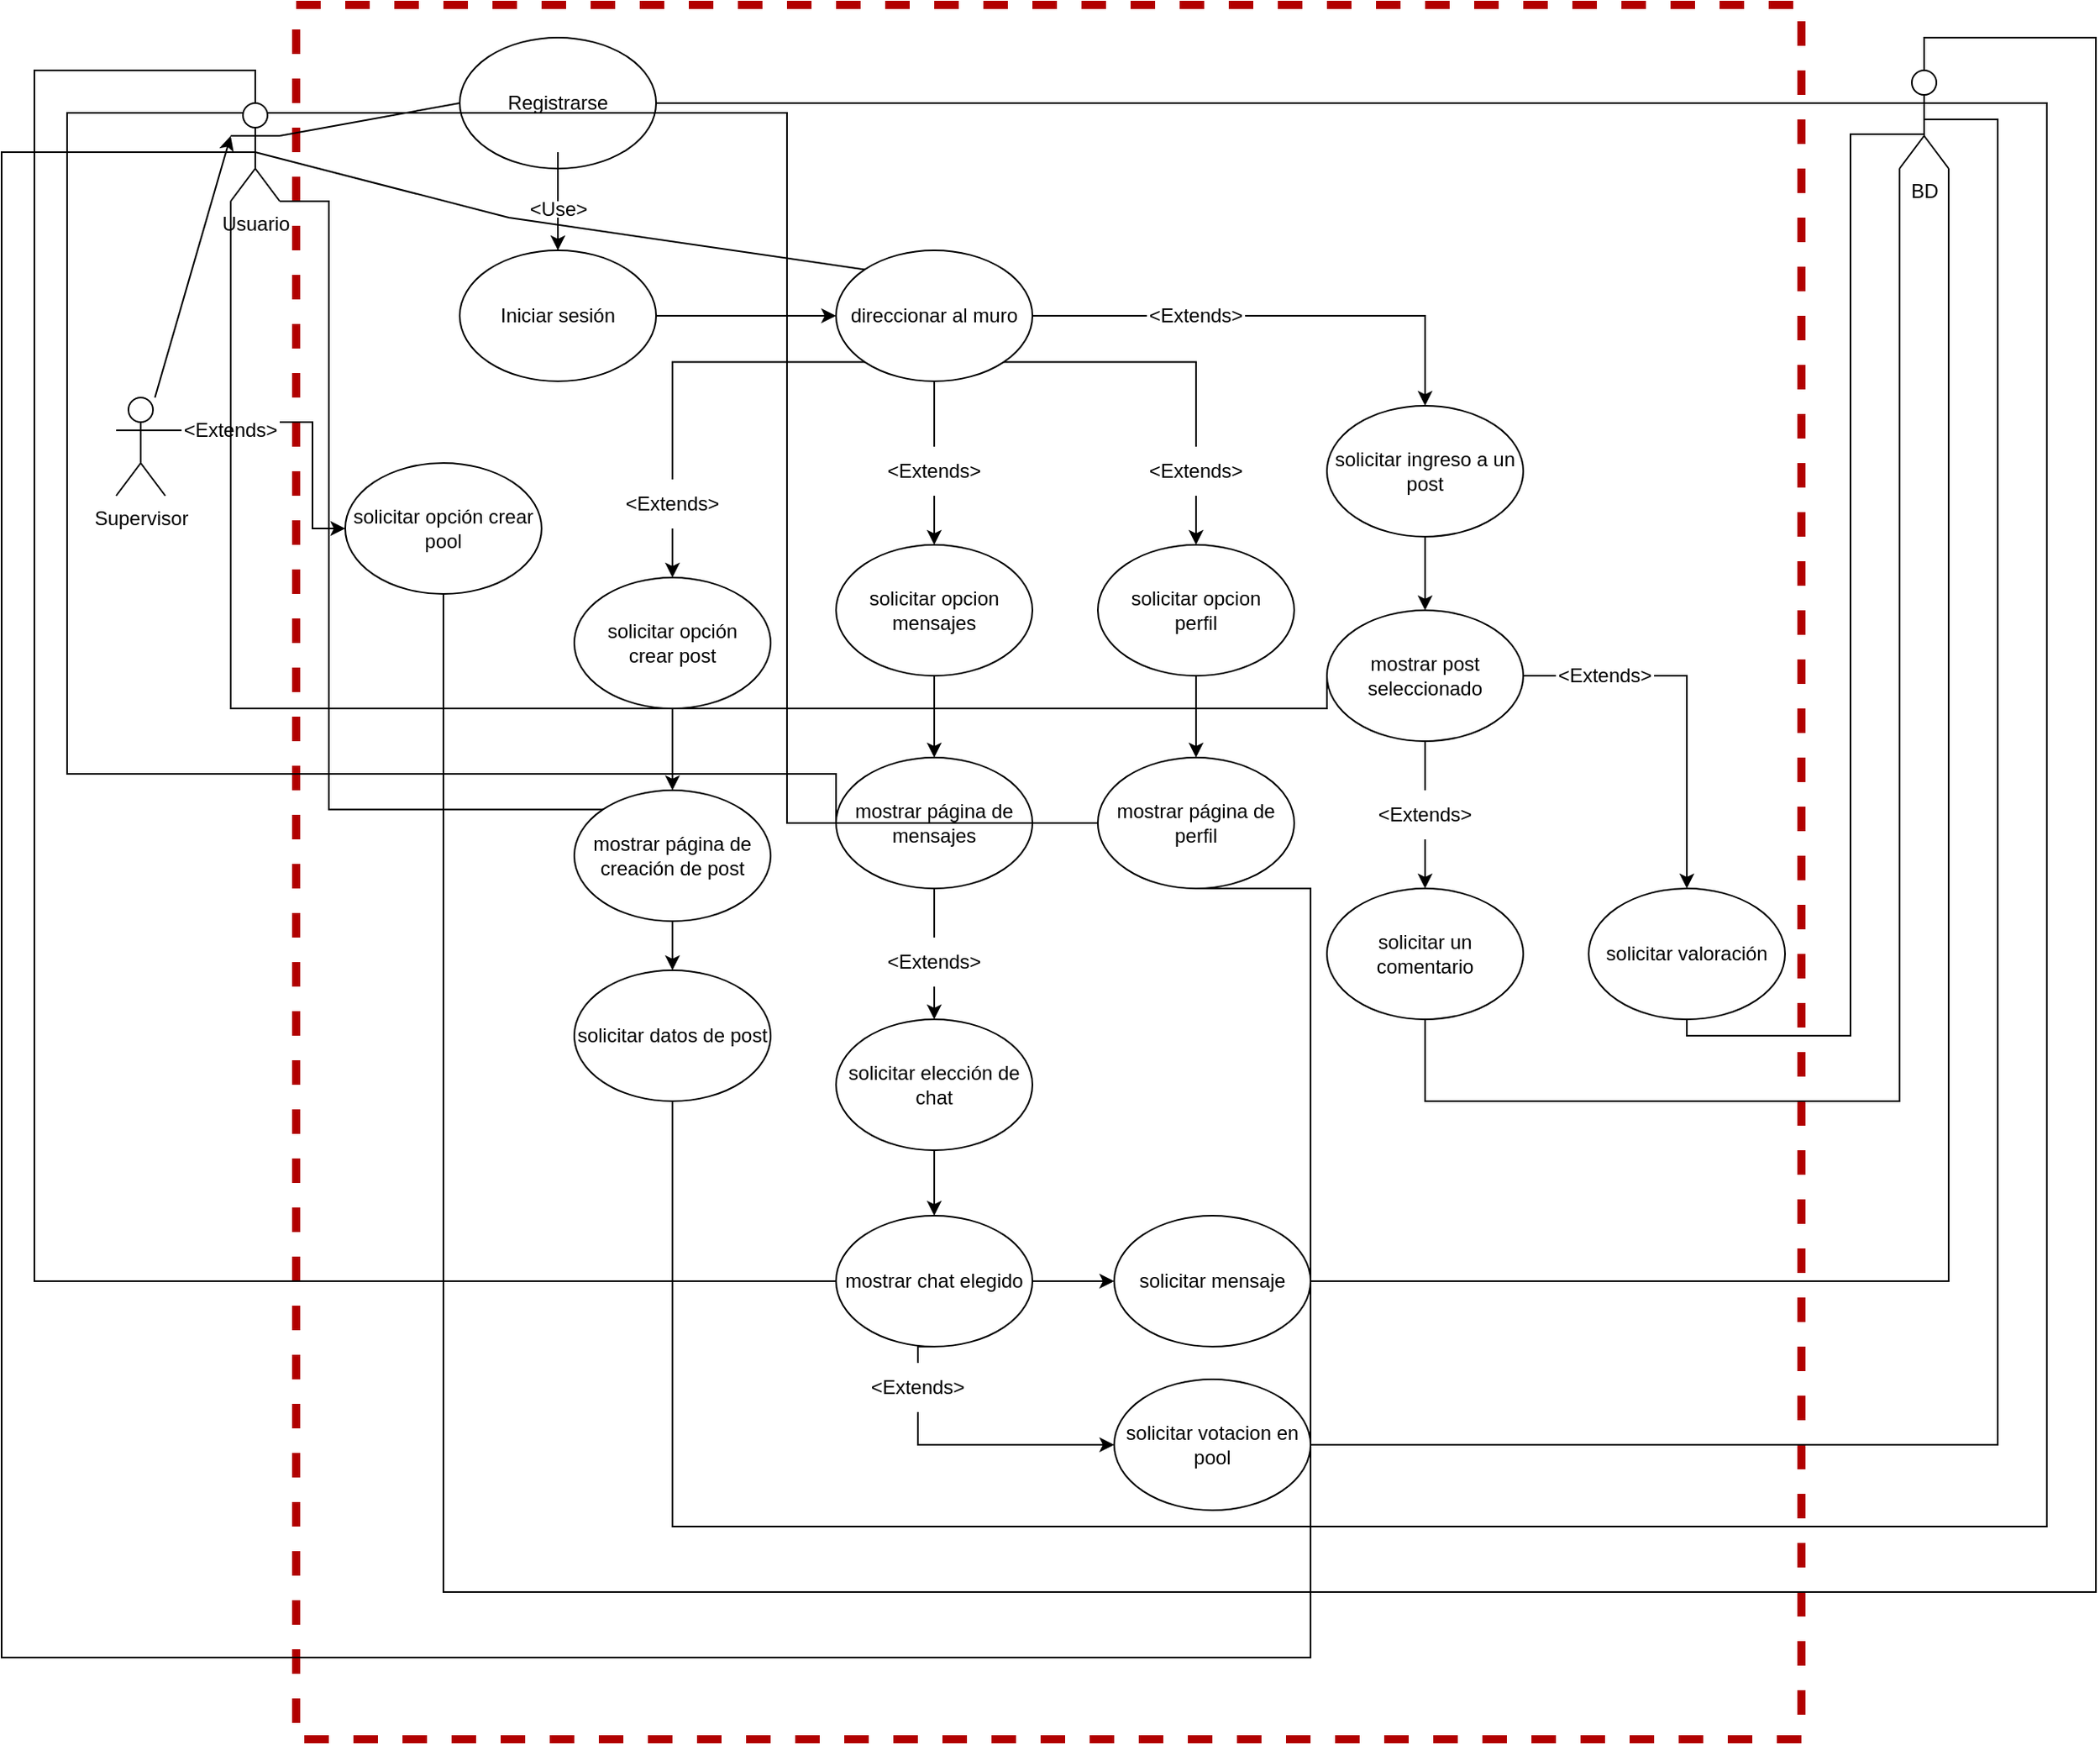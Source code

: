 <mxfile version="21.2.1" type="device">
  <diagram name="Página-1" id="he6POHFgDhRKdMTV_QJA">
    <mxGraphModel dx="1434" dy="844" grid="1" gridSize="10" guides="1" tooltips="1" connect="1" arrows="1" fold="1" page="1" pageScale="1" pageWidth="123400" pageHeight="123400" math="0" shadow="0">
      <root>
        <mxCell id="0" />
        <mxCell id="1" parent="0" />
        <mxCell id="4oiUyb5rkIhIpVKBp3r5-76" value="" style="rounded=0;whiteSpace=wrap;html=1;fillColor=none;dashed=1;strokeColor=#B20000;fontColor=#ffffff;strokeWidth=5;" parent="1" vertex="1">
          <mxGeometry x="580" y="450" width="920" height="1060" as="geometry" />
        </mxCell>
        <mxCell id="4oiUyb5rkIhIpVKBp3r5-4" style="rounded=0;orthogonalLoop=1;jettySize=auto;html=1;exitX=1;exitY=0.333;exitDx=0;exitDy=0;exitPerimeter=0;entryX=0;entryY=0.5;entryDx=0;entryDy=0;endArrow=none;endFill=0;" parent="1" source="4oiUyb5rkIhIpVKBp3r5-1" target="4oiUyb5rkIhIpVKBp3r5-3" edge="1">
          <mxGeometry relative="1" as="geometry" />
        </mxCell>
        <mxCell id="4oiUyb5rkIhIpVKBp3r5-1" value="Usuario" style="shape=umlActor;verticalLabelPosition=bottom;verticalAlign=top;html=1;outlineConnect=0;" parent="1" vertex="1">
          <mxGeometry x="540" y="510" width="30" height="60" as="geometry" />
        </mxCell>
        <mxCell id="4oiUyb5rkIhIpVKBp3r5-6" style="edgeStyle=orthogonalEdgeStyle;rounded=0;orthogonalLoop=1;jettySize=auto;html=1;entryX=0.5;entryY=0;entryDx=0;entryDy=0;" parent="1" source="4oiUyb5rkIhIpVKBp3r5-7" target="4oiUyb5rkIhIpVKBp3r5-5" edge="1">
          <mxGeometry relative="1" as="geometry" />
        </mxCell>
        <mxCell id="4oiUyb5rkIhIpVKBp3r5-10" style="rounded=0;orthogonalLoop=1;jettySize=auto;html=1;entryX=0;entryY=0.333;entryDx=0;entryDy=0;entryPerimeter=0;endArrow=none;endFill=0;" parent="1" source="4oiUyb5rkIhIpVKBp3r5-3" target="4oiUyb5rkIhIpVKBp3r5-9" edge="1">
          <mxGeometry relative="1" as="geometry" />
        </mxCell>
        <mxCell id="4oiUyb5rkIhIpVKBp3r5-3" value="Registrarse" style="ellipse;whiteSpace=wrap;html=1;" parent="1" vertex="1">
          <mxGeometry x="680" y="470" width="120" height="80" as="geometry" />
        </mxCell>
        <mxCell id="4oiUyb5rkIhIpVKBp3r5-79" style="edgeStyle=orthogonalEdgeStyle;rounded=0;orthogonalLoop=1;jettySize=auto;html=1;" parent="1" source="4oiUyb5rkIhIpVKBp3r5-5" target="4oiUyb5rkIhIpVKBp3r5-15" edge="1">
          <mxGeometry relative="1" as="geometry" />
        </mxCell>
        <mxCell id="4oiUyb5rkIhIpVKBp3r5-5" value="Iniciar sesión" style="ellipse;whiteSpace=wrap;html=1;" parent="1" vertex="1">
          <mxGeometry x="680" y="600" width="120" height="80" as="geometry" />
        </mxCell>
        <mxCell id="4oiUyb5rkIhIpVKBp3r5-8" value="" style="edgeStyle=orthogonalEdgeStyle;rounded=0;orthogonalLoop=1;jettySize=auto;html=1;entryX=0.5;entryY=0;entryDx=0;entryDy=0;endArrow=none;endFill=0;" parent="1" source="4oiUyb5rkIhIpVKBp3r5-3" target="4oiUyb5rkIhIpVKBp3r5-7" edge="1">
          <mxGeometry relative="1" as="geometry">
            <mxPoint x="740" y="550" as="sourcePoint" />
            <mxPoint x="740" y="610" as="targetPoint" />
          </mxGeometry>
        </mxCell>
        <mxCell id="4oiUyb5rkIhIpVKBp3r5-7" value="&amp;lt;Use&amp;gt;" style="text;html=1;align=center;verticalAlign=middle;resizable=0;points=[];autosize=1;strokeColor=none;fillColor=none;" parent="1" vertex="1">
          <mxGeometry x="710" y="560" width="60" height="30" as="geometry" />
        </mxCell>
        <mxCell id="4oiUyb5rkIhIpVKBp3r5-9" value="BD" style="shape=umlActor;verticalLabelPosition=bottom;verticalAlign=top;html=1;outlineConnect=0;" parent="1" vertex="1">
          <mxGeometry x="1560" y="490" width="30" height="60" as="geometry" />
        </mxCell>
        <mxCell id="4oiUyb5rkIhIpVKBp3r5-84" style="edgeStyle=orthogonalEdgeStyle;rounded=0;orthogonalLoop=1;jettySize=auto;html=1;exitX=0.5;exitY=1;exitDx=0;exitDy=0;" parent="1" source="4oiUyb5rkIhIpVKBp3r5-86" target="4oiUyb5rkIhIpVKBp3r5-81" edge="1">
          <mxGeometry relative="1" as="geometry" />
        </mxCell>
        <mxCell id="8sPyjynm3ZmWq4ErMbRn-13" style="edgeStyle=orthogonalEdgeStyle;rounded=0;orthogonalLoop=1;jettySize=auto;html=1;exitX=1;exitY=0.5;exitDx=0;exitDy=0;entryX=0.5;entryY=0;entryDx=0;entryDy=0;" edge="1" parent="1" source="8sPyjynm3ZmWq4ErMbRn-14" target="8sPyjynm3ZmWq4ErMbRn-12">
          <mxGeometry relative="1" as="geometry" />
        </mxCell>
        <mxCell id="8sPyjynm3ZmWq4ErMbRn-54" style="rounded=0;orthogonalLoop=1;jettySize=auto;html=1;exitX=0;exitY=0;exitDx=0;exitDy=0;entryX=0.5;entryY=0.5;entryDx=0;entryDy=0;entryPerimeter=0;endArrow=none;endFill=0;" edge="1" parent="1" source="4oiUyb5rkIhIpVKBp3r5-15" target="4oiUyb5rkIhIpVKBp3r5-1">
          <mxGeometry relative="1" as="geometry">
            <Array as="points">
              <mxPoint x="710" y="580" />
            </Array>
          </mxGeometry>
        </mxCell>
        <mxCell id="4oiUyb5rkIhIpVKBp3r5-15" value="direccionar al muro" style="ellipse;whiteSpace=wrap;html=1;" parent="1" vertex="1">
          <mxGeometry x="910" y="600" width="120" height="80" as="geometry" />
        </mxCell>
        <mxCell id="4oiUyb5rkIhIpVKBp3r5-103" style="edgeStyle=orthogonalEdgeStyle;rounded=0;orthogonalLoop=1;jettySize=auto;html=1;exitX=0.5;exitY=1;exitDx=0;exitDy=0;" parent="1" source="4oiUyb5rkIhIpVKBp3r5-81" target="4oiUyb5rkIhIpVKBp3r5-102" edge="1">
          <mxGeometry relative="1" as="geometry" />
        </mxCell>
        <mxCell id="4oiUyb5rkIhIpVKBp3r5-81" value="solicitar opcion mensajes" style="ellipse;whiteSpace=wrap;html=1;" parent="1" vertex="1">
          <mxGeometry x="910.001" y="780" width="120" height="80" as="geometry" />
        </mxCell>
        <mxCell id="4oiUyb5rkIhIpVKBp3r5-87" value="" style="edgeStyle=orthogonalEdgeStyle;rounded=0;orthogonalLoop=1;jettySize=auto;html=1;exitX=0.5;exitY=1;exitDx=0;exitDy=0;endArrow=none;endFill=0;" parent="1" source="4oiUyb5rkIhIpVKBp3r5-15" target="4oiUyb5rkIhIpVKBp3r5-86" edge="1">
          <mxGeometry relative="1" as="geometry">
            <mxPoint x="970" y="680" as="sourcePoint" />
            <mxPoint x="970" y="760" as="targetPoint" />
          </mxGeometry>
        </mxCell>
        <mxCell id="4oiUyb5rkIhIpVKBp3r5-86" value="&amp;lt;Extends&amp;gt;" style="text;html=1;strokeColor=none;fillColor=none;align=center;verticalAlign=middle;whiteSpace=wrap;rounded=0;" parent="1" vertex="1">
          <mxGeometry x="940" y="720" width="60" height="30" as="geometry" />
        </mxCell>
        <mxCell id="4oiUyb5rkIhIpVKBp3r5-90" style="edgeStyle=orthogonalEdgeStyle;rounded=0;orthogonalLoop=1;jettySize=auto;html=1;exitX=0.5;exitY=1;exitDx=0;exitDy=0;" parent="1" source="4oiUyb5rkIhIpVKBp3r5-93" target="4oiUyb5rkIhIpVKBp3r5-91" edge="1">
          <mxGeometry relative="1" as="geometry" />
        </mxCell>
        <mxCell id="4oiUyb5rkIhIpVKBp3r5-115" style="edgeStyle=orthogonalEdgeStyle;rounded=0;orthogonalLoop=1;jettySize=auto;html=1;" parent="1" source="4oiUyb5rkIhIpVKBp3r5-91" target="4oiUyb5rkIhIpVKBp3r5-114" edge="1">
          <mxGeometry relative="1" as="geometry" />
        </mxCell>
        <mxCell id="4oiUyb5rkIhIpVKBp3r5-91" value="solicitar opcion &lt;br&gt;perfil" style="ellipse;whiteSpace=wrap;html=1;" parent="1" vertex="1">
          <mxGeometry x="1070.001" y="780" width="120" height="80" as="geometry" />
        </mxCell>
        <mxCell id="4oiUyb5rkIhIpVKBp3r5-92" value="" style="edgeStyle=orthogonalEdgeStyle;rounded=0;orthogonalLoop=1;jettySize=auto;html=1;exitX=1;exitY=1;exitDx=0;exitDy=0;endArrow=none;endFill=0;" parent="1" source="4oiUyb5rkIhIpVKBp3r5-15" target="4oiUyb5rkIhIpVKBp3r5-93" edge="1">
          <mxGeometry relative="1" as="geometry">
            <mxPoint x="1170" y="680" as="sourcePoint" />
            <mxPoint x="1170" y="760" as="targetPoint" />
          </mxGeometry>
        </mxCell>
        <mxCell id="4oiUyb5rkIhIpVKBp3r5-93" value="&amp;lt;Extends&amp;gt;" style="text;html=1;strokeColor=none;fillColor=none;align=center;verticalAlign=middle;whiteSpace=wrap;rounded=0;" parent="1" vertex="1">
          <mxGeometry x="1100" y="720" width="60" height="30" as="geometry" />
        </mxCell>
        <mxCell id="4oiUyb5rkIhIpVKBp3r5-94" style="edgeStyle=orthogonalEdgeStyle;rounded=0;orthogonalLoop=1;jettySize=auto;html=1;exitX=0.5;exitY=1;exitDx=0;exitDy=0;" parent="1" source="4oiUyb5rkIhIpVKBp3r5-97" target="4oiUyb5rkIhIpVKBp3r5-95" edge="1">
          <mxGeometry relative="1" as="geometry" />
        </mxCell>
        <mxCell id="4oiUyb5rkIhIpVKBp3r5-99" style="edgeStyle=orthogonalEdgeStyle;rounded=0;orthogonalLoop=1;jettySize=auto;html=1;entryX=0.5;entryY=0;entryDx=0;entryDy=0;" parent="1" source="4oiUyb5rkIhIpVKBp3r5-95" target="4oiUyb5rkIhIpVKBp3r5-98" edge="1">
          <mxGeometry relative="1" as="geometry" />
        </mxCell>
        <mxCell id="4oiUyb5rkIhIpVKBp3r5-95" value="solicitar opción&lt;br&gt;crear post" style="ellipse;whiteSpace=wrap;html=1;" parent="1" vertex="1">
          <mxGeometry x="750.001" y="800" width="120" height="80" as="geometry" />
        </mxCell>
        <mxCell id="4oiUyb5rkIhIpVKBp3r5-96" value="" style="edgeStyle=orthogonalEdgeStyle;rounded=0;orthogonalLoop=1;jettySize=auto;html=1;exitX=0;exitY=1;exitDx=0;exitDy=0;endArrow=none;endFill=0;" parent="1" source="4oiUyb5rkIhIpVKBp3r5-15" target="4oiUyb5rkIhIpVKBp3r5-97" edge="1">
          <mxGeometry relative="1" as="geometry">
            <mxPoint x="810" y="700" as="sourcePoint" />
            <mxPoint x="810" y="780" as="targetPoint" />
          </mxGeometry>
        </mxCell>
        <mxCell id="4oiUyb5rkIhIpVKBp3r5-97" value="&amp;lt;Extends&amp;gt;" style="text;html=1;strokeColor=none;fillColor=none;align=center;verticalAlign=middle;whiteSpace=wrap;rounded=0;" parent="1" vertex="1">
          <mxGeometry x="780" y="740" width="60" height="30" as="geometry" />
        </mxCell>
        <mxCell id="4oiUyb5rkIhIpVKBp3r5-101" style="edgeStyle=orthogonalEdgeStyle;rounded=0;orthogonalLoop=1;jettySize=auto;html=1;exitX=0.5;exitY=1;exitDx=0;exitDy=0;entryX=0.5;entryY=0;entryDx=0;entryDy=0;" parent="1" source="4oiUyb5rkIhIpVKBp3r5-98" target="4oiUyb5rkIhIpVKBp3r5-100" edge="1">
          <mxGeometry relative="1" as="geometry" />
        </mxCell>
        <mxCell id="8sPyjynm3ZmWq4ErMbRn-55" style="edgeStyle=orthogonalEdgeStyle;rounded=0;orthogonalLoop=1;jettySize=auto;html=1;exitX=0;exitY=0;exitDx=0;exitDy=0;entryX=1;entryY=1;entryDx=0;entryDy=0;entryPerimeter=0;endArrow=none;endFill=0;" edge="1" parent="1" source="4oiUyb5rkIhIpVKBp3r5-98" target="4oiUyb5rkIhIpVKBp3r5-1">
          <mxGeometry relative="1" as="geometry">
            <Array as="points">
              <mxPoint x="600" y="942" />
              <mxPoint x="600" y="570" />
            </Array>
          </mxGeometry>
        </mxCell>
        <mxCell id="4oiUyb5rkIhIpVKBp3r5-98" value="mostrar página de creación de post" style="ellipse;whiteSpace=wrap;html=1;" parent="1" vertex="1">
          <mxGeometry x="750" y="930" width="120" height="80" as="geometry" />
        </mxCell>
        <mxCell id="8sPyjynm3ZmWq4ErMbRn-52" style="edgeStyle=orthogonalEdgeStyle;rounded=0;orthogonalLoop=1;jettySize=auto;html=1;exitX=0.5;exitY=1;exitDx=0;exitDy=0;entryX=1;entryY=0.333;entryDx=0;entryDy=0;entryPerimeter=0;endArrow=none;endFill=0;" edge="1" parent="1" source="4oiUyb5rkIhIpVKBp3r5-100" target="4oiUyb5rkIhIpVKBp3r5-9">
          <mxGeometry relative="1" as="geometry">
            <Array as="points">
              <mxPoint x="810" y="1380" />
              <mxPoint x="1650" y="1380" />
              <mxPoint x="1650" y="510" />
            </Array>
          </mxGeometry>
        </mxCell>
        <mxCell id="4oiUyb5rkIhIpVKBp3r5-100" value="solicitar datos de post" style="ellipse;whiteSpace=wrap;html=1;" parent="1" vertex="1">
          <mxGeometry x="750" y="1040" width="120" height="80" as="geometry" />
        </mxCell>
        <mxCell id="4oiUyb5rkIhIpVKBp3r5-105" style="edgeStyle=orthogonalEdgeStyle;rounded=0;orthogonalLoop=1;jettySize=auto;html=1;exitX=0.5;exitY=1;exitDx=0;exitDy=0;entryX=0.5;entryY=0;entryDx=0;entryDy=0;" parent="1" source="4oiUyb5rkIhIpVKBp3r5-106" target="4oiUyb5rkIhIpVKBp3r5-104" edge="1">
          <mxGeometry relative="1" as="geometry" />
        </mxCell>
        <mxCell id="8sPyjynm3ZmWq4ErMbRn-56" style="edgeStyle=orthogonalEdgeStyle;rounded=0;orthogonalLoop=1;jettySize=auto;html=1;exitX=0;exitY=0.5;exitDx=0;exitDy=0;entryX=0.25;entryY=0.1;entryDx=0;entryDy=0;entryPerimeter=0;endArrow=none;endFill=0;" edge="1" parent="1" source="4oiUyb5rkIhIpVKBp3r5-102" target="4oiUyb5rkIhIpVKBp3r5-1">
          <mxGeometry relative="1" as="geometry">
            <Array as="points">
              <mxPoint x="910" y="920" />
              <mxPoint x="440" y="920" />
              <mxPoint x="440" y="516" />
            </Array>
          </mxGeometry>
        </mxCell>
        <mxCell id="4oiUyb5rkIhIpVKBp3r5-102" value="mostrar página de mensajes" style="ellipse;whiteSpace=wrap;html=1;" parent="1" vertex="1">
          <mxGeometry x="910" y="910" width="120" height="80" as="geometry" />
        </mxCell>
        <mxCell id="4oiUyb5rkIhIpVKBp3r5-109" style="edgeStyle=orthogonalEdgeStyle;rounded=0;orthogonalLoop=1;jettySize=auto;html=1;entryX=0.5;entryY=0;entryDx=0;entryDy=0;" parent="1" source="4oiUyb5rkIhIpVKBp3r5-104" target="4oiUyb5rkIhIpVKBp3r5-108" edge="1">
          <mxGeometry relative="1" as="geometry" />
        </mxCell>
        <mxCell id="4oiUyb5rkIhIpVKBp3r5-104" value="solicitar elección de chat" style="ellipse;whiteSpace=wrap;html=1;" parent="1" vertex="1">
          <mxGeometry x="910" y="1070" width="120" height="80" as="geometry" />
        </mxCell>
        <mxCell id="4oiUyb5rkIhIpVKBp3r5-107" value="" style="edgeStyle=orthogonalEdgeStyle;rounded=0;orthogonalLoop=1;jettySize=auto;html=1;exitX=0.5;exitY=1;exitDx=0;exitDy=0;entryX=0.5;entryY=0;entryDx=0;entryDy=0;endArrow=none;endFill=0;" parent="1" source="4oiUyb5rkIhIpVKBp3r5-102" target="4oiUyb5rkIhIpVKBp3r5-106" edge="1">
          <mxGeometry relative="1" as="geometry">
            <mxPoint x="970" y="990" as="sourcePoint" />
            <mxPoint x="970" y="1050" as="targetPoint" />
          </mxGeometry>
        </mxCell>
        <mxCell id="4oiUyb5rkIhIpVKBp3r5-106" value="&amp;lt;Extends&amp;gt;" style="text;html=1;strokeColor=none;fillColor=none;align=center;verticalAlign=middle;whiteSpace=wrap;rounded=0;" parent="1" vertex="1">
          <mxGeometry x="940" y="1020" width="60" height="30" as="geometry" />
        </mxCell>
        <mxCell id="8sPyjynm3ZmWq4ErMbRn-2" style="edgeStyle=orthogonalEdgeStyle;rounded=0;orthogonalLoop=1;jettySize=auto;html=1;exitX=1;exitY=0.5;exitDx=0;exitDy=0;" edge="1" parent="1" source="4oiUyb5rkIhIpVKBp3r5-108" target="8sPyjynm3ZmWq4ErMbRn-1">
          <mxGeometry relative="1" as="geometry" />
        </mxCell>
        <mxCell id="8sPyjynm3ZmWq4ErMbRn-30" style="edgeStyle=orthogonalEdgeStyle;rounded=0;orthogonalLoop=1;jettySize=auto;html=1;exitX=0.5;exitY=1;exitDx=0;exitDy=0;entryX=0;entryY=0.5;entryDx=0;entryDy=0;" edge="1" parent="1" source="8sPyjynm3ZmWq4ErMbRn-32" target="8sPyjynm3ZmWq4ErMbRn-28">
          <mxGeometry relative="1" as="geometry" />
        </mxCell>
        <mxCell id="8sPyjynm3ZmWq4ErMbRn-34" style="edgeStyle=orthogonalEdgeStyle;rounded=0;orthogonalLoop=1;jettySize=auto;html=1;exitX=0.5;exitY=1;exitDx=0;exitDy=0;entryX=0.5;entryY=0;entryDx=0;entryDy=0;endArrow=none;endFill=0;" edge="1" parent="1" source="4oiUyb5rkIhIpVKBp3r5-108" target="8sPyjynm3ZmWq4ErMbRn-32">
          <mxGeometry relative="1" as="geometry" />
        </mxCell>
        <mxCell id="8sPyjynm3ZmWq4ErMbRn-57" style="edgeStyle=orthogonalEdgeStyle;rounded=0;orthogonalLoop=1;jettySize=auto;html=1;exitX=0;exitY=0.5;exitDx=0;exitDy=0;entryX=0.5;entryY=0;entryDx=0;entryDy=0;entryPerimeter=0;endArrow=none;endFill=0;" edge="1" parent="1" source="4oiUyb5rkIhIpVKBp3r5-108" target="4oiUyb5rkIhIpVKBp3r5-1">
          <mxGeometry relative="1" as="geometry">
            <Array as="points">
              <mxPoint x="420" y="1230" />
              <mxPoint x="420" y="490" />
              <mxPoint x="555" y="490" />
            </Array>
          </mxGeometry>
        </mxCell>
        <mxCell id="4oiUyb5rkIhIpVKBp3r5-108" value="mostrar chat elegido" style="ellipse;whiteSpace=wrap;html=1;" parent="1" vertex="1">
          <mxGeometry x="910" y="1190" width="120" height="80" as="geometry" />
        </mxCell>
        <mxCell id="8sPyjynm3ZmWq4ErMbRn-58" style="edgeStyle=orthogonalEdgeStyle;rounded=0;orthogonalLoop=1;jettySize=auto;html=1;exitX=0.5;exitY=1;exitDx=0;exitDy=0;entryX=0.5;entryY=0.5;entryDx=0;entryDy=0;entryPerimeter=0;endArrow=none;endFill=0;" edge="1" parent="1" source="4oiUyb5rkIhIpVKBp3r5-114" target="4oiUyb5rkIhIpVKBp3r5-1">
          <mxGeometry relative="1" as="geometry">
            <Array as="points">
              <mxPoint x="1200" y="990" />
              <mxPoint x="1200" y="1460" />
              <mxPoint x="400" y="1460" />
              <mxPoint x="400" y="540" />
            </Array>
          </mxGeometry>
        </mxCell>
        <mxCell id="8sPyjynm3ZmWq4ErMbRn-59" style="edgeStyle=orthogonalEdgeStyle;rounded=0;orthogonalLoop=1;jettySize=auto;html=1;exitX=0;exitY=0.5;exitDx=0;exitDy=0;entryX=0.75;entryY=0.1;entryDx=0;entryDy=0;entryPerimeter=0;endArrow=none;endFill=0;" edge="1" parent="1" source="4oiUyb5rkIhIpVKBp3r5-114" target="4oiUyb5rkIhIpVKBp3r5-1">
          <mxGeometry relative="1" as="geometry">
            <Array as="points">
              <mxPoint x="880" y="950" />
              <mxPoint x="880" y="516" />
            </Array>
          </mxGeometry>
        </mxCell>
        <mxCell id="4oiUyb5rkIhIpVKBp3r5-114" value="mostrar página de perfil" style="ellipse;whiteSpace=wrap;html=1;" parent="1" vertex="1">
          <mxGeometry x="1070" y="910" width="120" height="80" as="geometry" />
        </mxCell>
        <mxCell id="8sPyjynm3ZmWq4ErMbRn-50" style="edgeStyle=orthogonalEdgeStyle;rounded=0;orthogonalLoop=1;jettySize=auto;html=1;exitX=1;exitY=0.5;exitDx=0;exitDy=0;entryX=1;entryY=1;entryDx=0;entryDy=0;entryPerimeter=0;endArrow=none;endFill=0;" edge="1" parent="1" source="8sPyjynm3ZmWq4ErMbRn-1" target="4oiUyb5rkIhIpVKBp3r5-9">
          <mxGeometry relative="1" as="geometry" />
        </mxCell>
        <mxCell id="8sPyjynm3ZmWq4ErMbRn-1" value="solicitar mensaje" style="ellipse;whiteSpace=wrap;html=1;" vertex="1" parent="1">
          <mxGeometry x="1080" y="1190" width="120" height="80" as="geometry" />
        </mxCell>
        <mxCell id="8sPyjynm3ZmWq4ErMbRn-17" style="edgeStyle=orthogonalEdgeStyle;rounded=0;orthogonalLoop=1;jettySize=auto;html=1;exitX=0.5;exitY=1;exitDx=0;exitDy=0;" edge="1" parent="1" source="8sPyjynm3ZmWq4ErMbRn-12" target="8sPyjynm3ZmWq4ErMbRn-16">
          <mxGeometry relative="1" as="geometry" />
        </mxCell>
        <mxCell id="8sPyjynm3ZmWq4ErMbRn-12" value="solicitar ingreso a un post" style="ellipse;whiteSpace=wrap;html=1;" vertex="1" parent="1">
          <mxGeometry x="1210" y="695" width="120" height="80" as="geometry" />
        </mxCell>
        <mxCell id="8sPyjynm3ZmWq4ErMbRn-15" value="" style="edgeStyle=orthogonalEdgeStyle;rounded=0;orthogonalLoop=1;jettySize=auto;html=1;exitX=1;exitY=0.5;exitDx=0;exitDy=0;entryX=0;entryY=0.5;entryDx=0;entryDy=0;endArrow=none;endFill=0;" edge="1" parent="1" source="4oiUyb5rkIhIpVKBp3r5-15" target="8sPyjynm3ZmWq4ErMbRn-14">
          <mxGeometry relative="1" as="geometry">
            <mxPoint x="1030" y="640" as="sourcePoint" />
            <mxPoint x="1270" y="695" as="targetPoint" />
          </mxGeometry>
        </mxCell>
        <mxCell id="8sPyjynm3ZmWq4ErMbRn-14" value="&amp;lt;Extends&amp;gt;" style="text;html=1;strokeColor=none;fillColor=none;align=center;verticalAlign=middle;whiteSpace=wrap;rounded=0;" vertex="1" parent="1">
          <mxGeometry x="1100" y="625" width="60" height="30" as="geometry" />
        </mxCell>
        <mxCell id="8sPyjynm3ZmWq4ErMbRn-20" style="edgeStyle=orthogonalEdgeStyle;rounded=0;orthogonalLoop=1;jettySize=auto;html=1;exitX=0.5;exitY=1;exitDx=0;exitDy=0;" edge="1" parent="1" source="8sPyjynm3ZmWq4ErMbRn-22" target="8sPyjynm3ZmWq4ErMbRn-18">
          <mxGeometry relative="1" as="geometry" />
        </mxCell>
        <mxCell id="8sPyjynm3ZmWq4ErMbRn-21" style="edgeStyle=orthogonalEdgeStyle;rounded=0;orthogonalLoop=1;jettySize=auto;html=1;exitX=1;exitY=0.5;exitDx=0;exitDy=0;" edge="1" parent="1" source="8sPyjynm3ZmWq4ErMbRn-24" target="8sPyjynm3ZmWq4ErMbRn-19">
          <mxGeometry relative="1" as="geometry" />
        </mxCell>
        <mxCell id="8sPyjynm3ZmWq4ErMbRn-60" style="edgeStyle=orthogonalEdgeStyle;rounded=0;orthogonalLoop=1;jettySize=auto;html=1;exitX=0;exitY=0.5;exitDx=0;exitDy=0;entryX=0;entryY=1;entryDx=0;entryDy=0;entryPerimeter=0;endArrow=none;endFill=0;" edge="1" parent="1" source="8sPyjynm3ZmWq4ErMbRn-16" target="4oiUyb5rkIhIpVKBp3r5-1">
          <mxGeometry relative="1" as="geometry">
            <Array as="points">
              <mxPoint x="1210" y="880" />
              <mxPoint x="540" y="880" />
            </Array>
          </mxGeometry>
        </mxCell>
        <mxCell id="8sPyjynm3ZmWq4ErMbRn-16" value="mostrar post seleccionado" style="ellipse;whiteSpace=wrap;html=1;" vertex="1" parent="1">
          <mxGeometry x="1210" y="820" width="120" height="80" as="geometry" />
        </mxCell>
        <mxCell id="8sPyjynm3ZmWq4ErMbRn-48" style="edgeStyle=orthogonalEdgeStyle;rounded=0;orthogonalLoop=1;jettySize=auto;html=1;exitX=0.5;exitY=1;exitDx=0;exitDy=0;entryX=0;entryY=1;entryDx=0;entryDy=0;entryPerimeter=0;endArrow=none;endFill=0;" edge="1" parent="1" source="8sPyjynm3ZmWq4ErMbRn-18" target="4oiUyb5rkIhIpVKBp3r5-9">
          <mxGeometry relative="1" as="geometry">
            <Array as="points">
              <mxPoint x="1270" y="1120" />
              <mxPoint x="1560" y="1120" />
            </Array>
          </mxGeometry>
        </mxCell>
        <mxCell id="8sPyjynm3ZmWq4ErMbRn-18" value="solicitar un comentario" style="ellipse;whiteSpace=wrap;html=1;" vertex="1" parent="1">
          <mxGeometry x="1210" y="990" width="120" height="80" as="geometry" />
        </mxCell>
        <mxCell id="8sPyjynm3ZmWq4ErMbRn-49" style="edgeStyle=orthogonalEdgeStyle;rounded=0;orthogonalLoop=1;jettySize=auto;html=1;exitX=0.5;exitY=1;exitDx=0;exitDy=0;entryX=0.5;entryY=0.65;entryDx=0;entryDy=0;entryPerimeter=0;endArrow=none;endFill=0;" edge="1" parent="1" source="8sPyjynm3ZmWq4ErMbRn-19" target="4oiUyb5rkIhIpVKBp3r5-9">
          <mxGeometry relative="1" as="geometry">
            <Array as="points">
              <mxPoint x="1430" y="1080" />
              <mxPoint x="1530" y="1080" />
              <mxPoint x="1530" y="529" />
            </Array>
          </mxGeometry>
        </mxCell>
        <mxCell id="8sPyjynm3ZmWq4ErMbRn-19" value="solicitar valoración" style="ellipse;whiteSpace=wrap;html=1;" vertex="1" parent="1">
          <mxGeometry x="1370" y="990" width="120" height="80" as="geometry" />
        </mxCell>
        <mxCell id="8sPyjynm3ZmWq4ErMbRn-23" value="" style="edgeStyle=orthogonalEdgeStyle;rounded=0;orthogonalLoop=1;jettySize=auto;html=1;exitX=0.5;exitY=1;exitDx=0;exitDy=0;endArrow=none;endFill=0;" edge="1" parent="1" source="8sPyjynm3ZmWq4ErMbRn-16" target="8sPyjynm3ZmWq4ErMbRn-22">
          <mxGeometry relative="1" as="geometry">
            <mxPoint x="1270" y="900" as="sourcePoint" />
            <mxPoint x="1270" y="950" as="targetPoint" />
          </mxGeometry>
        </mxCell>
        <mxCell id="8sPyjynm3ZmWq4ErMbRn-22" value="&amp;lt;Extends&amp;gt;" style="text;html=1;strokeColor=none;fillColor=none;align=center;verticalAlign=middle;whiteSpace=wrap;rounded=0;" vertex="1" parent="1">
          <mxGeometry x="1240" y="930" width="60" height="30" as="geometry" />
        </mxCell>
        <mxCell id="8sPyjynm3ZmWq4ErMbRn-25" value="" style="edgeStyle=orthogonalEdgeStyle;rounded=0;orthogonalLoop=1;jettySize=auto;html=1;exitX=1;exitY=0.5;exitDx=0;exitDy=0;endArrow=none;endFill=0;" edge="1" parent="1" source="8sPyjynm3ZmWq4ErMbRn-16" target="8sPyjynm3ZmWq4ErMbRn-24">
          <mxGeometry relative="1" as="geometry">
            <mxPoint x="1330" y="860" as="sourcePoint" />
            <mxPoint x="1420" y="950" as="targetPoint" />
          </mxGeometry>
        </mxCell>
        <mxCell id="8sPyjynm3ZmWq4ErMbRn-24" value="&amp;lt;Extends&amp;gt;" style="text;html=1;strokeColor=none;fillColor=none;align=center;verticalAlign=middle;whiteSpace=wrap;rounded=0;" vertex="1" parent="1">
          <mxGeometry x="1350" y="845" width="60" height="30" as="geometry" />
        </mxCell>
        <mxCell id="8sPyjynm3ZmWq4ErMbRn-51" style="edgeStyle=orthogonalEdgeStyle;rounded=0;orthogonalLoop=1;jettySize=auto;html=1;exitX=1;exitY=0.5;exitDx=0;exitDy=0;entryX=0.5;entryY=0.5;entryDx=0;entryDy=0;entryPerimeter=0;endArrow=none;endFill=0;" edge="1" parent="1" source="8sPyjynm3ZmWq4ErMbRn-28" target="4oiUyb5rkIhIpVKBp3r5-9">
          <mxGeometry relative="1" as="geometry">
            <Array as="points">
              <mxPoint x="1620" y="1330" />
              <mxPoint x="1620" y="520" />
            </Array>
          </mxGeometry>
        </mxCell>
        <mxCell id="8sPyjynm3ZmWq4ErMbRn-28" value="solicitar votacion en pool" style="ellipse;whiteSpace=wrap;html=1;" vertex="1" parent="1">
          <mxGeometry x="1080" y="1290" width="120" height="80" as="geometry" />
        </mxCell>
        <mxCell id="8sPyjynm3ZmWq4ErMbRn-32" value="&amp;lt;Extends&amp;gt;" style="text;html=1;strokeColor=none;fillColor=none;align=center;verticalAlign=middle;whiteSpace=wrap;rounded=0;" vertex="1" parent="1">
          <mxGeometry x="930" y="1280" width="60" height="30" as="geometry" />
        </mxCell>
        <mxCell id="8sPyjynm3ZmWq4ErMbRn-36" style="rounded=0;orthogonalLoop=1;jettySize=auto;html=1;entryX=0;entryY=0.333;entryDx=0;entryDy=0;entryPerimeter=0;" edge="1" parent="1" source="8sPyjynm3ZmWq4ErMbRn-35" target="4oiUyb5rkIhIpVKBp3r5-1">
          <mxGeometry relative="1" as="geometry" />
        </mxCell>
        <mxCell id="8sPyjynm3ZmWq4ErMbRn-39" style="edgeStyle=orthogonalEdgeStyle;rounded=0;orthogonalLoop=1;jettySize=auto;html=1;exitX=1;exitY=0.333;exitDx=0;exitDy=0;exitPerimeter=0;entryX=0;entryY=0.5;entryDx=0;entryDy=0;" edge="1" parent="1" source="8sPyjynm3ZmWq4ErMbRn-40" target="8sPyjynm3ZmWq4ErMbRn-38">
          <mxGeometry relative="1" as="geometry" />
        </mxCell>
        <mxCell id="8sPyjynm3ZmWq4ErMbRn-35" value="Supervisor" style="shape=umlActor;verticalLabelPosition=bottom;verticalAlign=top;html=1;outlineConnect=0;" vertex="1" parent="1">
          <mxGeometry x="470" y="690" width="30" height="60" as="geometry" />
        </mxCell>
        <mxCell id="8sPyjynm3ZmWq4ErMbRn-53" style="edgeStyle=orthogonalEdgeStyle;rounded=0;orthogonalLoop=1;jettySize=auto;html=1;exitX=0.5;exitY=1;exitDx=0;exitDy=0;entryX=0.5;entryY=0;entryDx=0;entryDy=0;entryPerimeter=0;endArrow=none;endFill=0;" edge="1" parent="1" source="8sPyjynm3ZmWq4ErMbRn-38" target="4oiUyb5rkIhIpVKBp3r5-9">
          <mxGeometry relative="1" as="geometry">
            <Array as="points">
              <mxPoint x="670" y="1420" />
              <mxPoint x="1680" y="1420" />
              <mxPoint x="1680" y="470" />
              <mxPoint x="1575" y="470" />
            </Array>
          </mxGeometry>
        </mxCell>
        <mxCell id="8sPyjynm3ZmWq4ErMbRn-38" value="solicitar opción crear pool" style="ellipse;whiteSpace=wrap;html=1;" vertex="1" parent="1">
          <mxGeometry x="610" y="730" width="120" height="80" as="geometry" />
        </mxCell>
        <mxCell id="8sPyjynm3ZmWq4ErMbRn-41" value="" style="edgeStyle=orthogonalEdgeStyle;rounded=0;orthogonalLoop=1;jettySize=auto;html=1;exitX=1;exitY=0.333;exitDx=0;exitDy=0;exitPerimeter=0;entryX=0;entryY=0.5;entryDx=0;entryDy=0;endArrow=none;endFill=0;" edge="1" parent="1" source="8sPyjynm3ZmWq4ErMbRn-35" target="8sPyjynm3ZmWq4ErMbRn-40">
          <mxGeometry relative="1" as="geometry">
            <mxPoint x="500" y="710" as="sourcePoint" />
            <mxPoint x="610" y="770" as="targetPoint" />
          </mxGeometry>
        </mxCell>
        <mxCell id="8sPyjynm3ZmWq4ErMbRn-40" value="&amp;lt;Extends&amp;gt;" style="text;html=1;strokeColor=none;fillColor=none;align=center;verticalAlign=middle;whiteSpace=wrap;rounded=0;" vertex="1" parent="1">
          <mxGeometry x="510" y="695" width="60" height="30" as="geometry" />
        </mxCell>
      </root>
    </mxGraphModel>
  </diagram>
</mxfile>
